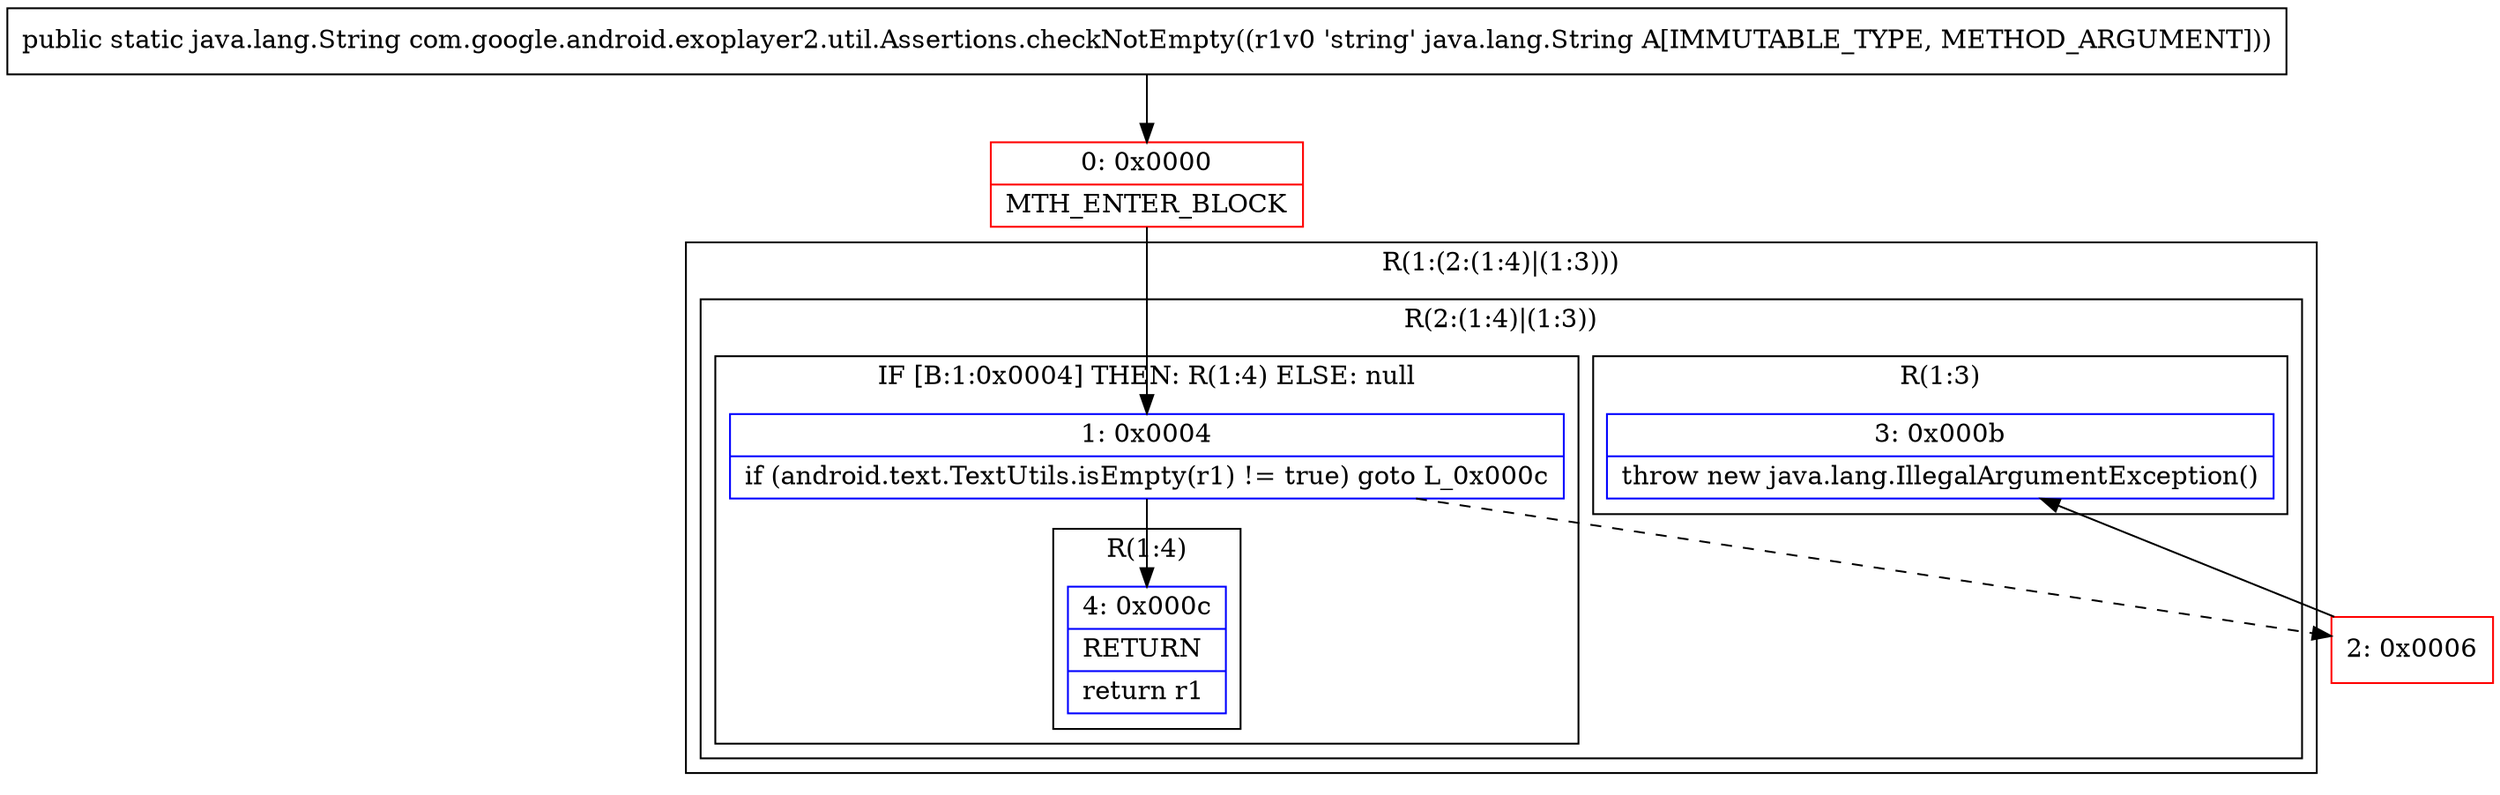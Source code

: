 digraph "CFG forcom.google.android.exoplayer2.util.Assertions.checkNotEmpty(Ljava\/lang\/String;)Ljava\/lang\/String;" {
subgraph cluster_Region_950315386 {
label = "R(1:(2:(1:4)|(1:3)))";
node [shape=record,color=blue];
subgraph cluster_Region_435473264 {
label = "R(2:(1:4)|(1:3))";
node [shape=record,color=blue];
subgraph cluster_IfRegion_419646251 {
label = "IF [B:1:0x0004] THEN: R(1:4) ELSE: null";
node [shape=record,color=blue];
Node_1 [shape=record,label="{1\:\ 0x0004|if (android.text.TextUtils.isEmpty(r1) != true) goto L_0x000c\l}"];
subgraph cluster_Region_91962545 {
label = "R(1:4)";
node [shape=record,color=blue];
Node_4 [shape=record,label="{4\:\ 0x000c|RETURN\l|return r1\l}"];
}
}
subgraph cluster_Region_411675165 {
label = "R(1:3)";
node [shape=record,color=blue];
Node_3 [shape=record,label="{3\:\ 0x000b|throw new java.lang.IllegalArgumentException()\l}"];
}
}
}
Node_0 [shape=record,color=red,label="{0\:\ 0x0000|MTH_ENTER_BLOCK\l}"];
Node_2 [shape=record,color=red,label="{2\:\ 0x0006}"];
MethodNode[shape=record,label="{public static java.lang.String com.google.android.exoplayer2.util.Assertions.checkNotEmpty((r1v0 'string' java.lang.String A[IMMUTABLE_TYPE, METHOD_ARGUMENT])) }"];
MethodNode -> Node_0;
Node_1 -> Node_2[style=dashed];
Node_1 -> Node_4;
Node_0 -> Node_1;
Node_2 -> Node_3;
}

